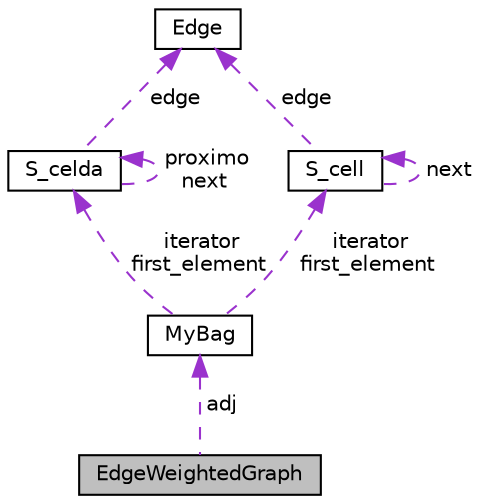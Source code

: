 digraph "EdgeWeightedGraph"
{
  edge [fontname="Helvetica",fontsize="10",labelfontname="Helvetica",labelfontsize="10"];
  node [fontname="Helvetica",fontsize="10",shape=record];
  Node1 [label="EdgeWeightedGraph",height=0.2,width=0.4,color="black", fillcolor="grey75", style="filled" fontcolor="black"];
  Node2 -> Node1 [dir="back",color="darkorchid3",fontsize="10",style="dashed",label=" adj" ,fontname="Helvetica"];
  Node2 [label="MyBag",height=0.2,width=0.4,color="black", fillcolor="white", style="filled",URL="$classMyBag.html",tooltip="Bag implementtion with linked lists to store Edge objects. "];
  Node3 -> Node2 [dir="back",color="darkorchid3",fontsize="10",style="dashed",label=" iterator\nfirst_element" ,fontname="Helvetica"];
  Node3 [label="S_celda",height=0.2,width=0.4,color="black", fillcolor="white", style="filled",URL="$structS__celda.html"];
  Node3 -> Node3 [dir="back",color="darkorchid3",fontsize="10",style="dashed",label=" proximo\nnext" ,fontname="Helvetica"];
  Node4 -> Node3 [dir="back",color="darkorchid3",fontsize="10",style="dashed",label=" edge" ,fontname="Helvetica"];
  Node4 [label="Edge",height=0.2,width=0.4,color="black", fillcolor="white", style="filled",URL="$classEdge.html",tooltip="Edge class representation. "];
  Node5 -> Node2 [dir="back",color="darkorchid3",fontsize="10",style="dashed",label=" iterator\nfirst_element" ,fontname="Helvetica"];
  Node5 [label="S_cell",height=0.2,width=0.4,color="black", fillcolor="white", style="filled",URL="$structS__cell.html",tooltip="Linked list struct. "];
  Node4 -> Node5 [dir="back",color="darkorchid3",fontsize="10",style="dashed",label=" edge" ,fontname="Helvetica"];
  Node5 -> Node5 [dir="back",color="darkorchid3",fontsize="10",style="dashed",label=" next" ,fontname="Helvetica"];
}
